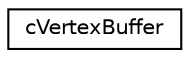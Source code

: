 digraph "Graphical Class Hierarchy"
{
 // LATEX_PDF_SIZE
  edge [fontname="Helvetica",fontsize="10",labelfontname="Helvetica",labelfontsize="10"];
  node [fontname="Helvetica",fontsize="10",shape=record];
  rankdir="LR";
  Node0 [label="cVertexBuffer",height=0.2,width=0.4,color="black", fillcolor="white", style="filled",URL="$classc_vertex_buffer.html",tooltip=" "];
}
